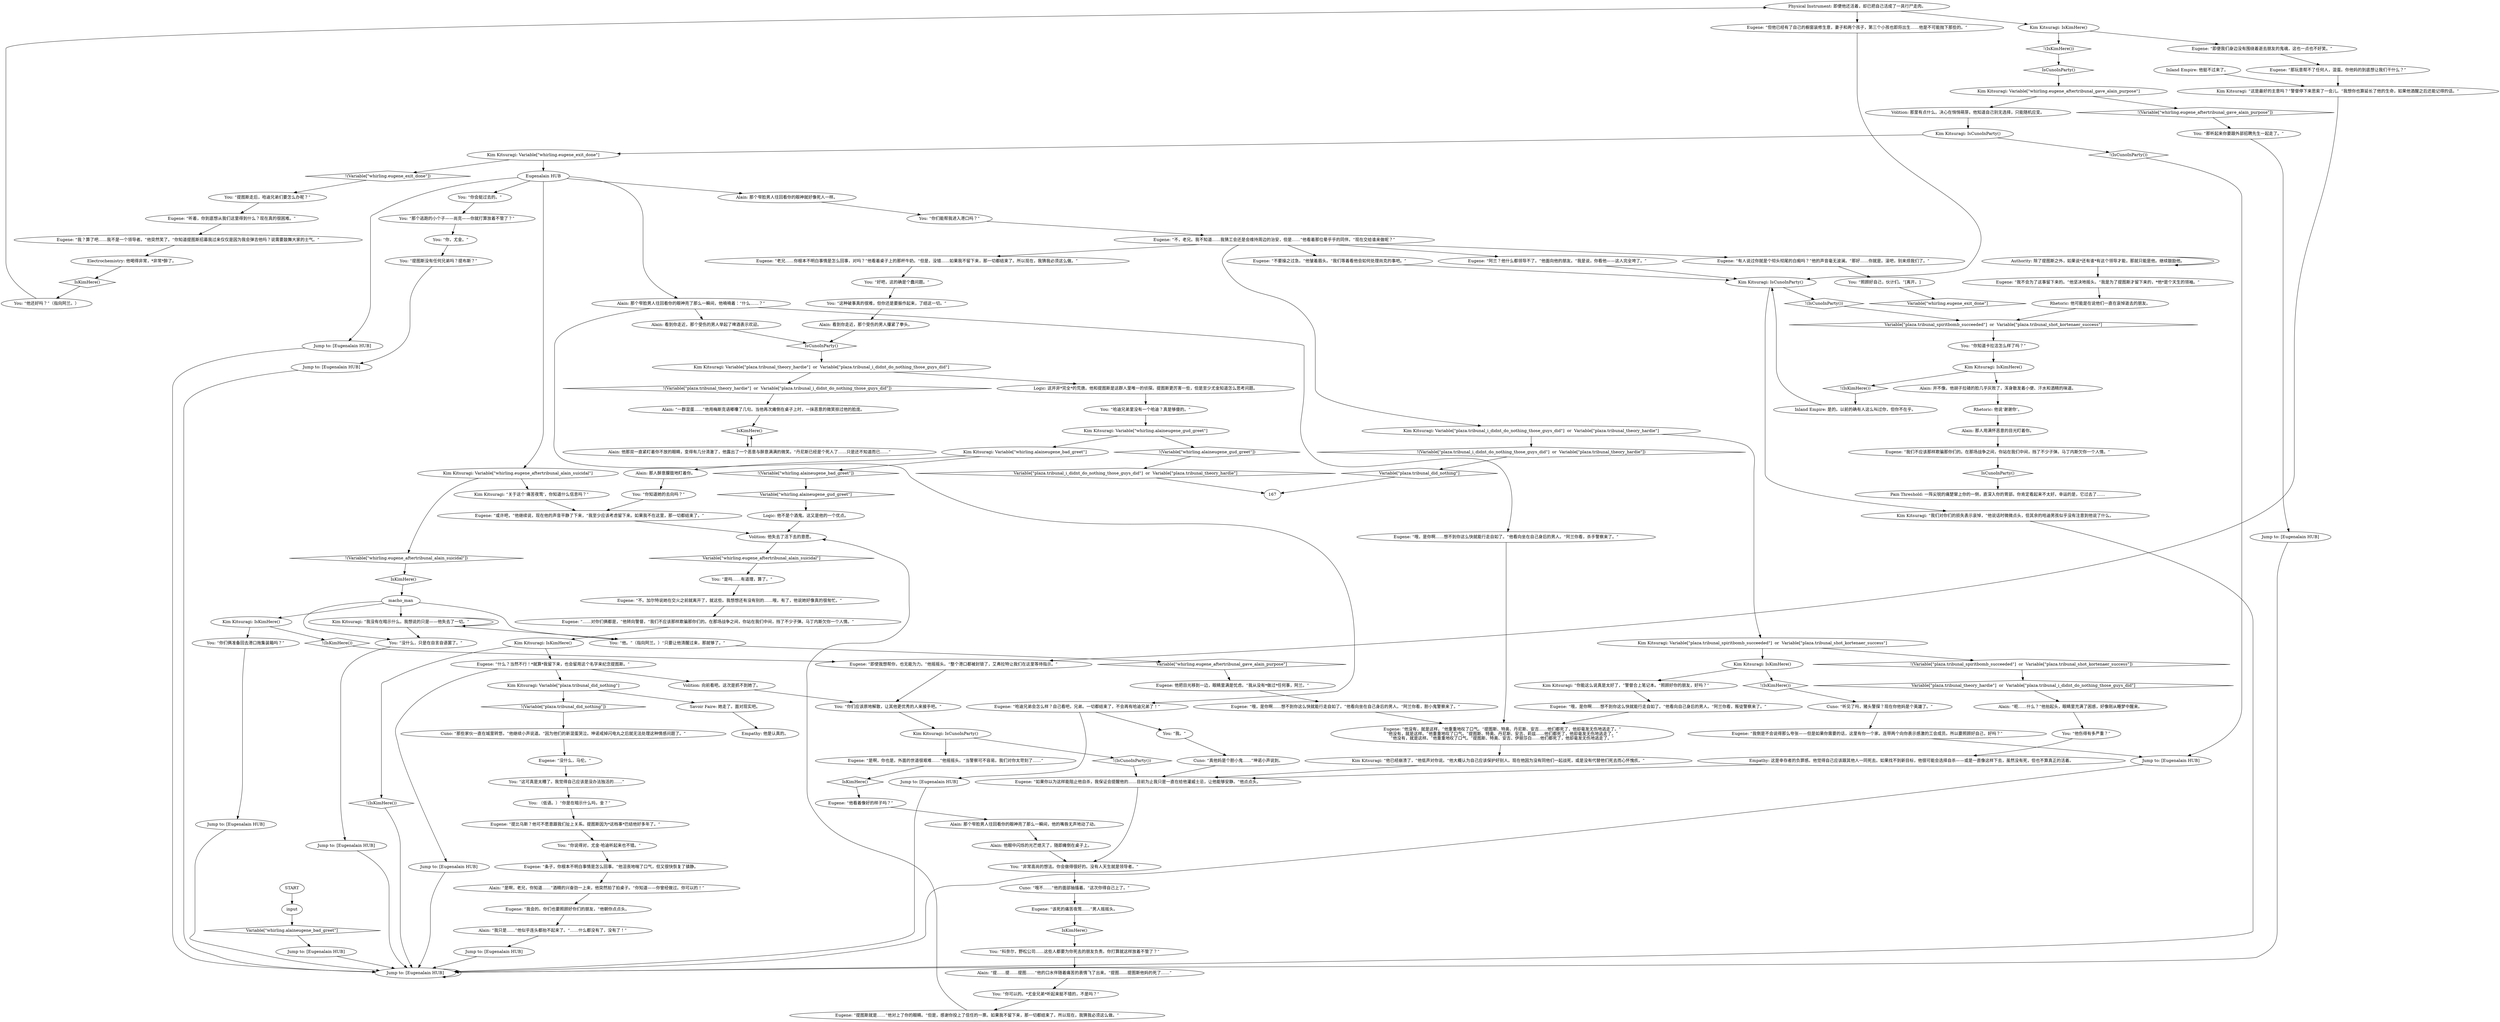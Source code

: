 # WHIRLING F1 / EUGENE AND ALAIN
# A dialogue with Eugene and Alain after Titus got killed in the Tribunal
# ==================================================
digraph G {
	  0 [label="START"];
	  1 [label="input"];
	  2 [label="Eugene: “我倒是不会说得那么夸张——但是如果你需要的话，这里有你一个家。连带两个向你表示感激的工会成员。所以要照顾好自己，好吗？”"];
	  3 [label="Inland Empire: 他挺不过来了。"];
	  4 [label="You: “你们能帮我进入港口吗？”"];
	  5 [label="Jump to: [Eugenalain HUB]"];
	  6 [label="Kim Kitsuragi: “这是最好的主意吗？”警督停下来思索了一会儿。“我想你也算延长了他的生命，如果他酒醒之后还能记得的话。”"];
	  7 [label="Alain: 他那双一直紧盯着你不放的眼睛，变得有几分清澈了，他露出了一个恶意与醉意满满的微笑。“丹尼斯已经是个死人了……只是还不知道而已……”"];
	  8 [label="You: “你，尤金。”"];
	  9 [label="Eugene: “有人说过你就是个彻头彻尾的白痴吗？”他的声音毫无波澜。“那好……你就是。滚吧，别来烦我们了。”"];
	  10 [label="Kim Kitsuragi: IsCunoInParty()"];
	  11 [label="IsCunoInParty()", shape=diamond];
	  12 [label="!(IsCunoInParty())", shape=diamond];
	  13 [label="Eugene: “是啊，你也是。外面的世道很艰难……”他摇摇头。“当警察可不容易。我们对你太苛刻了……”"];
	  14 [label="You: “提图斯走后，哈迪兄弟们要怎么办呢？”"];
	  15 [label="Alain: 那个窄脸男人往回看你的眼神就好像死人一样。"];
	  16 [label="You: “那个逃跑的小个子——尚克——你就打算放着不管了？”"];
	  17 [label="Alain: 看到你走近，那个受伤的男人举起了啤酒表示欢迎。"];
	  18 [label="Cuno: “那些家伙一直在城里转悠，”他继续小声说道。“因为他们的新混蛋哭泣。坤诺戒掉闪电丸之后就无法处理这种情感问题了。”"];
	  19 [label="Eugene: “该死的痛苦夜莺……”男人摇摇头。"];
	  20 [label="Kim Kitsuragi: IsKimHere()"];
	  21 [label="IsKimHere()", shape=diamond];
	  22 [label="!(IsKimHere())", shape=diamond];
	  23 [label="Alain: 并不像。他胡子拉碴的脸几乎灰败了，浑身散发着小便、汗水和酒精的味道。"];
	  24 [label="Alain: 那个窄脸男人往回看你的眼神亮了那么一瞬间，他的嘴唇无声地动了动。"];
	  25 [label="You: （低语。）“你是在暗示什么吗，金？”"];
	  26 [label="Kim Kitsuragi: IsKimHere()"];
	  27 [label="IsKimHere()", shape=diamond];
	  28 [label="!(IsKimHere())", shape=diamond];
	  29 [label="You: “你们俩准备回去港口拖集装箱吗？”"];
	  30 [label="You: “我。”"];
	  31 [label="Eugene: “不要操之过急。”他皱着眉头。“我们等着看他会如何处理尚克的事吧。”"];
	  32 [label="Eugene: 他把目光移到一边，眼睛里满是忧虑。“我从没有*做过*任何事，阿兰。”"];
	  33 [label="Eugene: “我会的。你们也要照顾好你们的朋友，”他朝你点点头。"];
	  34 [label="Eugene: “哦，是你啊……想不到你这么快就能行走自如了。”他看向自己身后的男人。“阿兰你看，叛徒警察来了。”"];
	  35 [label="Alain: “呃……什么？”他抬起头，眼睛里充满了困惑，好像刚从睡梦中醒来。"];
	  36 [label="Eugene: “他没有，就是这样。”他重重地叹了口气。“提图斯、特奥、丹尼斯、安吉……他们都死了，他却毫发无伤地逃走了。”\n“他没有，就是这样。”他重重地叹了口气。“提图斯、特奥、丹尼斯、安吉、莉兹……他们都死了，他却毫发无伤地逃走了。”\n“他没有，就是这样。”他重重地叹了口气。“提图斯、特奥、安吉、伊丽莎白……他们都死了，他却毫发无伤地逃走了。”"];
	  37 [label="Empathy: 这是幸存者的负罪感。他觉得自己应该跟其他人一同死去。如果找不到新目标，他很可能会选择自杀——或是一直像这样下去，虽然没有死，但也不算真正的活着。"];
	  38 [label="You: “是吗……有道理，算了。”"];
	  39 [label="Jump to: [Eugenalain HUB]"];
	  40 [label="Rhetoric: 他可能是在说他们一直在哀悼逝去的朋友。"];
	  41 [label="Eugene: “没什么，马伦。”"];
	  42 [label="You: “这种破事真的很难，但你还是要振作起来，了结这一切。”"];
	  43 [label="You: “没什么，只是在自言自语罢了。”"];
	  44 [label="Eugene: “哈迪兄弟会怎么样？自己看吧，兄弟。一切都结束了，不会再有哈迪兄弟了！”"];
	  45 [label="You: “你可以的。*尤金兄弟*听起来挺不错的，不是吗？”"];
	  46 [label="Authority: 除了提图斯之外，如果说*还有谁*有这个领导才能，那就只能是他。继续鼓励他。"];
	  47 [label="Electrochemistry: 他喝得非常，*非常*醉了。"];
	  48 [label="You: “他伤得有多严重？”"];
	  49 [label="Kim Kitsuragi: IsKimHere()"];
	  50 [label="IsKimHere()", shape=diamond];
	  51 [label="!(IsKimHere())", shape=diamond];
	  52 [label="Eugene: “即便我们身边没有围绕着逝去朋友的鬼魂，这也一点也不好笑。”"];
	  53 [label="Cuno: “真他妈是个胆小鬼……”坤诺小声说到。"];
	  54 [label="Kim Kitsuragi: Variable[\"whirling.eugene_aftertribunal_gave_alain_purpose\"]"];
	  55 [label="Variable[\"whirling.eugene_aftertribunal_gave_alain_purpose\"]", shape=diamond];
	  56 [label="!(Variable[\"whirling.eugene_aftertribunal_gave_alain_purpose\"])", shape=diamond];
	  57 [label="Volition: 那里有点什么。决心在悄悄萌芽。他知道自己别无选择，只能随机应变。"];
	  58 [label="Eugene: “哦，是你啊……想不到你这么快就能行走自如了。”他看向坐在自己身后的男人。“阿兰你看，胆小鬼警察来了。”"];
	  59 [label="Alain: “一群混蛋……”他用梅斯克语嘟囔了几句。当他再次瘫倒在桌子上时，一抹恶意的微笑掠过他的脸庞。"];
	  60 [label="Alain: “提……提……提图……”他的口水伴随着痛苦的表情飞了出来。“提图……提图斯他妈的死了……”"];
	  61 [label="Eugene: “听着，你到底想从我们这里得到什么？现在真的很困难。”"];
	  62 [label="Eugene: “不。加尔特说她在交火之前就离开了，就这些。我想想还有没有别的……哦，有了，他说她好像真的很匆忙。”"];
	  63 [label="Eugene: “或许吧，”他继续说，现在他的声音平静了下来，“我至少应该考虑留下来。如果我不在这里，那一切都结束了。”"];
	  64 [label="Alain: “是啊，老兄，你知道……”酒精的兴奋劲一上来，他突然拍了拍桌子。“你知道——你曾经做过。你可以的！”"];
	  65 [label="Volition: 他失去了活下去的意愿。"];
	  66 [label="Jump to: [Eugenalain HUB]"];
	  67 [label="You: “你们应该原地解散，让其他更优秀的人来接手吧。”"];
	  68 [label="Eugene: “阿兰？他什么都领导不了。”他面向他的朋友。“我是说，你看他——这人完全垮了。”"];
	  69 [label="You: “那听起来你要跟外部招聘先生一起走了。”"];
	  70 [label="Eugene: “我不会为了这事留下来的。”他坚决地摇头。“我是为了提图斯才留下来的，*他*是个天生的领袖。”"];
	  71 [label="Jump to: [Eugenalain HUB]"];
	  72 [label="Eugene: “我们不应该那样欺骗那你们的。在那场战争之间，你站在我们中间，挡了不少子弹。马丁内斯欠你一个人情。”"];
	  73 [label="Cuno: “听见了吗，猪头警探？现在你他妈是个英雄了。”"];
	  74 [label="Pain Threshold: 一阵尖锐的痛楚窜上你的一侧，直深入你的胃部。你肯定看起来不太好。幸运的是，它过去了……"];
	  75 [label="Alain: “我只是……”他似乎连头都抬不起来了。“……什么都没有了，没有了！”"];
	  76 [label="Kim Kitsuragi: “他已经崩溃了，”他低声对你说。“他大概认为自己应该保护好别人。现在他因为没有同他们一起战死，或是没有代替他们死去而心怀愧疚。”"];
	  77 [label="macho_man"];
	  78 [label="Eugene: “如果你以为这样能阻止他自杀，我保证会提醒他的……目前为止我只是一直在给他灌威士忌，让他能够安静。”他点点头。"];
	  79 [label="Eugene: “即使我想帮你，也无能为力。”他摇摇头。“整个港口都被封锁了，艾弗拉特让我们在这里等待指示。”"];
	  80 [label="Eugene: “不，老兄。我不知道……我猜工会还是会维持周边的治安，但是……”他看着那位晕乎乎的同伴。“现在交给谁来做呢？”"];
	  81 [label="Jump to: [Eugenalain HUB]"];
	  82 [label="Kim Kitsuragi: IsCunoInParty()"];
	  83 [label="IsCunoInParty()", shape=diamond];
	  84 [label="!(IsCunoInParty())", shape=diamond];
	  85 [label="Kim Kitsuragi: “我们对你们的损失表示哀悼，”他说话时微微点头，但其余的哈迪男孩似乎没有注意到他说了什么。"];
	  86 [label="You: “他还好吗？”（指向阿兰。）"];
	  87 [label="Kim Kitsuragi: Variable[\"whirling.eugene_aftertribunal_alain_suicidal\"]"];
	  88 [label="Variable[\"whirling.eugene_aftertribunal_alain_suicidal\"]", shape=diamond];
	  89 [label="!(Variable[\"whirling.eugene_aftertribunal_alain_suicidal\"])", shape=diamond];
	  90 [label="Kim Kitsuragi: “关于这个‘痛苦夜莺’，你知道什么信息吗？”"];
	  91 [label="You: “科奈尔，野松公司……这些人都要为你死去的朋友负责。你打算就这样放着不管了？”"];
	  92 [label="Eugene: “哦，是你啊……想不到你这么快就能行走自如了。”他看向坐在自己身后的男人。“阿兰你看，杀手警察来了。”"];
	  93 [label="You: “你知道卡拉洁怎么样了吗？”"];
	  94 [label="You: “你会挺过去的。”"];
	  95 [label="Kim Kitsuragi: “我没有在暗示什么。我想说的只是——他失去了一切。”"];
	  96 [label="Eugene: “提比乌斯？他可不愿意跟我们扯上关系。提图斯因为*这档事*巴结他好多年了。”"];
	  97 [label="Jump to: [Eugenalain HUB]"];
	  98 [label="You: “哈迪兄弟里没有一个哈迪？真是够傻的。”"];
	  99 [label="Volition: 向前看吧。这次是抓不到她了。"];
	  100 [label="Empathy: 他是认真的。"];
	  101 [label="Jump to: [Eugenalain HUB]"];
	  102 [label="You: “这可真是太糟了。我觉得自己应该是没办法独活的……”"];
	  103 [label="You: “他。”（指向阿兰。）“只要让他清醒过来，那就够了。”"];
	  104 [label="Eugene: “老兄……你根本不明白事情是怎么回事，对吗？”他看着桌子上的那杯牛奶。“但是，没错……如果我不留下来，那一切都结束了。所以现在，我猜我必须这么做。”"];
	  105 [label="Eugene: “条子，你根本不明白事情是怎么回事。”他沮丧地喘了口气，但又很快恢复了镇静。"];
	  106 [label="Kim Kitsuragi: Variable[\"whirling.alaineugene_gud_greet\"]"];
	  107 [label="Variable[\"whirling.alaineugene_gud_greet\"]", shape=diamond];
	  108 [label="!(Variable[\"whirling.alaineugene_gud_greet\"])", shape=diamond];
	  109 [label="Kim Kitsuragi: Variable[\"whirling.alaineugene_bad_greet\"]"];
	  110 [label="Variable[\"whirling.alaineugene_bad_greet\"]", shape=diamond];
	  111 [label="!(Variable[\"whirling.alaineugene_bad_greet\"])", shape=diamond];
	  112 [label="Alain: 那人醉意朦胧地盯着你。"];
	  113 [label="Logic: 他不是个酒鬼。这又是他的一个优点。"];
	  114 [label="You: “好吧，这的确是个蠢问题。”"];
	  115 [label="Eugene: “但他已经有了自己的橱窗装修生意，妻子和两个孩子，第三个小孩也即将出生……他是不可能抛下那些的。”"];
	  116 [label="You: “你说得对，尤金·哈迪听起来也不错。”"];
	  117 [label="Kim Kitsuragi: Variable[\"plaza.tribunal_did_nothing\"]"];
	  118 [label="Variable[\"plaza.tribunal_did_nothing\"]", shape=diamond];
	  119 [label="!(Variable[\"plaza.tribunal_did_nothing\"])", shape=diamond];
	  120 [label="Savoir Faire: 她走了。面对现实吧。"];
	  121 [label="Eugene: “……对你们俩都是，”他转向警督。“我们不应该那样欺骗那你们的。在那场战争之间，你站在我们中间，挡了不少子弹。马丁内斯欠你一个人情。”"];
	  122 [label="Eugene: “他看着像好的样子吗？”"];
	  123 [label="Physical Instrument: 即便他还活着，却已把自己活成了一具行尸走肉。"];
	  124 [label="Rhetoric: 他说‘谢谢你’。"];
	  125 [label="Alain: 他眼中闪烁的光芒熄灭了，随即瘫倒在桌子上。"];
	  126 [label="Jump to: [Eugenalain HUB]"];
	  127 [label="Eugene: “我？算了吧……我不是一个领导者。”他突然笑了。“你知道提图斯招募我过来仅仅是因为我会弹吉他吗？说需要鼓舞大家的士气。”"];
	  128 [label="You: “提图斯没有任何兄弟吗？提布斯？”"];
	  129 [label="Kim Kitsuragi: Variable[\"plaza.tribunal_i_didnt_do_nothing_those_guys_did\"]  or  Variable[\"plaza.tribunal_theory_hardie\"]"];
	  130 [label="Variable[\"plaza.tribunal_i_didnt_do_nothing_those_guys_did\"]  or  Variable[\"plaza.tribunal_theory_hardie\"]", shape=diamond];
	  131 [label="!(Variable[\"plaza.tribunal_i_didnt_do_nothing_those_guys_did\"]  or  Variable[\"plaza.tribunal_theory_hardie\"])", shape=diamond];
	  132 [label="Kim Kitsuragi: Variable[\"plaza.tribunal_spiritbomb_succeeded\"]  or  Variable[\"plaza.tribunal_shot_kortenaer_success\"]"];
	  133 [label="Variable[\"plaza.tribunal_spiritbomb_succeeded\"]  or  Variable[\"plaza.tribunal_shot_kortenaer_success\"]", shape=diamond];
	  134 [label="!(Variable[\"plaza.tribunal_spiritbomb_succeeded\"]  or  Variable[\"plaza.tribunal_shot_kortenaer_success\"])", shape=diamond];
	  135 [label="Kim Kitsuragi: IsKimHere()"];
	  136 [label="IsKimHere()", shape=diamond];
	  137 [label="!(IsKimHere())", shape=diamond];
	  138 [label="Kim Kitsuragi: “你能这么说真是太好了，”警督合上笔记本。“照顾好你的朋友，好吗？”"];
	  139 [label="Kim Kitsuragi: IsKimHere()"];
	  140 [label="IsKimHere()", shape=diamond];
	  141 [label="!(IsKimHere())", shape=diamond];
	  142 [label="Eugene: “什么？当然不行！*就算*我留下来，也会留用这个名字来纪念提图斯。”"];
	  143 [label="Eugene: “提图斯就是……”他对上了你的眼睛。“但是，感谢你投上了信任的一票。如果我不留下来，那一切都结束了。所以现在，我猜我必须这么做。”"];
	  144 [label="Cuno: “哦不……”他的面部抽搐着。“这次你得自己上了。”"];
	  145 [label="Kim Kitsuragi: Variable[\"plaza.tribunal_theory_hardie\"]  or  Variable[\"plaza.tribunal_i_didnt_do_nothing_those_guys_did\"]"];
	  146 [label="Variable[\"plaza.tribunal_theory_hardie\"]  or  Variable[\"plaza.tribunal_i_didnt_do_nothing_those_guys_did\"]", shape=diamond];
	  147 [label="!(Variable[\"plaza.tribunal_theory_hardie\"]  or  Variable[\"plaza.tribunal_i_didnt_do_nothing_those_guys_did\"])", shape=diamond];
	  148 [label="Logic: 这并非*完全*的荒唐。他和提图斯是这群人里唯一的侦探。提图斯更厉害一些，但是至少尤金知道怎么思考问题。"];
	  149 [label="Kim Kitsuragi: IsCunoInParty()"];
	  150 [label="IsCunoInParty()", shape=diamond];
	  151 [label="!(IsCunoInParty())", shape=diamond];
	  152 [label="Kim Kitsuragi: Variable[\"whirling.eugene_exit_done\"]"];
	  153 [label="Variable[\"whirling.eugene_exit_done\"]", shape=diamond];
	  154 [label="!(Variable[\"whirling.eugene_exit_done\"])", shape=diamond];
	  155 [label="Eugenalain HUB"];
	  156 [label="Jump to: [Eugenalain HUB]"];
	  157 [label="You: “非常高尚的想法。你会做得很好的。没有人天生就是领导者。”"];
	  158 [label="Jump to: [Eugenalain HUB]"];
	  159 [label="Eugene: “那玩意帮不了任何人，混蛋。你他妈的到底想让我们干什么？”"];
	  160 [label="Alain: 那人用满怀恶意的目光盯着你。"];
	  161 [label="Jump to: [Eugenalain HUB]"];
	  162 [label="You: “你知道她的去向吗？”"];
	  163 [label="Inland Empire: 是的。以前的确有人这么叫过你，但你不在乎。"];
	  164 [label="You: “照顾好自己，伙计们。”[离开。]"];
	  165 [label="Alain: 那个窄脸男人往回看你的眼神亮了那么一瞬间，他喃喃着：“什么……？”"];
	  166 [label="Alain: 看到你走近，那个受伤的男人攥紧了拳头。"];
	  0 -> 1
	  1 -> 110
	  2 -> 101
	  3 -> 6
	  4 -> 80
	  5 -> 156
	  6 -> 79
	  7 -> 27
	  8 -> 128
	  9 -> 164
	  10 -> 12
	  10 -> 13
	  11 -> 54
	  12 -> 78
	  13 -> 136
	  14 -> 61
	  15 -> 4
	  16 -> 8
	  17 -> 83
	  18 -> 41
	  19 -> 21
	  20 -> 22
	  20 -> 23
	  21 -> 91
	  22 -> 163
	  23 -> 124
	  24 -> 125
	  25 -> 96
	  26 -> 28
	  26 -> 29
	  27 -> 7
	  28 -> 79
	  29 -> 81
	  30 -> 53
	  31 -> 82
	  32 -> 58
	  33 -> 75
	  34 -> 36
	  35 -> 48
	  36 -> 76
	  37 -> 78
	  38 -> 62
	  39 -> 156
	  40 -> 133
	  41 -> 102
	  42 -> 166
	  43 -> 126
	  44 -> 30
	  44 -> 39
	  45 -> 143
	  46 -> 70
	  46 -> 46
	  47 -> 140
	  48 -> 37
	  49 -> 51
	  49 -> 52
	  50 -> 77
	  51 -> 11
	  52 -> 159
	  53 -> 78
	  54 -> 56
	  54 -> 57
	  55 -> 32
	  56 -> 69
	  57 -> 149
	  58 -> 36
	  59 -> 27
	  60 -> 45
	  61 -> 127
	  62 -> 121
	  63 -> 65
	  64 -> 33
	  65 -> 88
	  66 -> 156
	  67 -> 10
	  68 -> 82
	  69 -> 71
	  70 -> 40
	  71 -> 156
	  72 -> 150
	  73 -> 2
	  75 -> 66
	  76 -> 78
	  77 -> 26
	  77 -> 43
	  77 -> 95
	  77 -> 103
	  78 -> 157
	  79 -> 67
	  80 -> 129
	  80 -> 68
	  80 -> 104
	  80 -> 9
	  80 -> 31
	  81 -> 156
	  82 -> 84
	  82 -> 85
	  83 -> 145
	  84 -> 133
	  85 -> 156
	  86 -> 123
	  87 -> 89
	  87 -> 90
	  88 -> 38
	  89 -> 50
	  90 -> 63
	  91 -> 60
	  92 -> 36
	  93 -> 20
	  94 -> 16
	  95 -> 43
	  95 -> 95
	  95 -> 103
	  96 -> 116
	  97 -> 156
	  98 -> 106
	  99 -> 67
	  101 -> 156
	  102 -> 25
	  103 -> 55
	  104 -> 114
	  105 -> 64
	  106 -> 108
	  106 -> 109
	  107 -> 113
	  108 -> 130
	  109 -> 112
	  109 -> 111
	  110 -> 161
	  111 -> 107
	  112 -> 162
	  113 -> 65
	  114 -> 42
	  115 -> 82
	  116 -> 105
	  117 -> 120
	  117 -> 119
	  118 -> 167
	  119 -> 18
	  120 -> 100
	  121 -> 139
	  122 -> 24
	  123 -> 49
	  123 -> 115
	  124 -> 160
	  125 -> 157
	  126 -> 156
	  127 -> 47
	  128 -> 97
	  129 -> 131
	  129 -> 132
	  130 -> 167
	  131 -> 118
	  132 -> 134
	  132 -> 135
	  133 -> 93
	  134 -> 146
	  135 -> 137
	  135 -> 138
	  136 -> 122
	  137 -> 73
	  138 -> 34
	  139 -> 141
	  139 -> 142
	  140 -> 86
	  141 -> 156
	  142 -> 99
	  142 -> 117
	  142 -> 158
	  143 -> 65
	  144 -> 19
	  145 -> 147
	  145 -> 148
	  146 -> 35
	  147 -> 59
	  148 -> 98
	  149 -> 152
	  149 -> 151
	  150 -> 74
	  151 -> 101
	  152 -> 154
	  152 -> 155
	  154 -> 14
	  155 -> 165
	  155 -> 5
	  155 -> 15
	  155 -> 87
	  155 -> 94
	  156 -> 156
	  157 -> 144
	  158 -> 156
	  159 -> 6
	  160 -> 72
	  161 -> 156
	  162 -> 63
	  163 -> 82
	  164 -> 153
	  165 -> 17
	  165 -> 92
	  165 -> 44
	  166 -> 83
}

